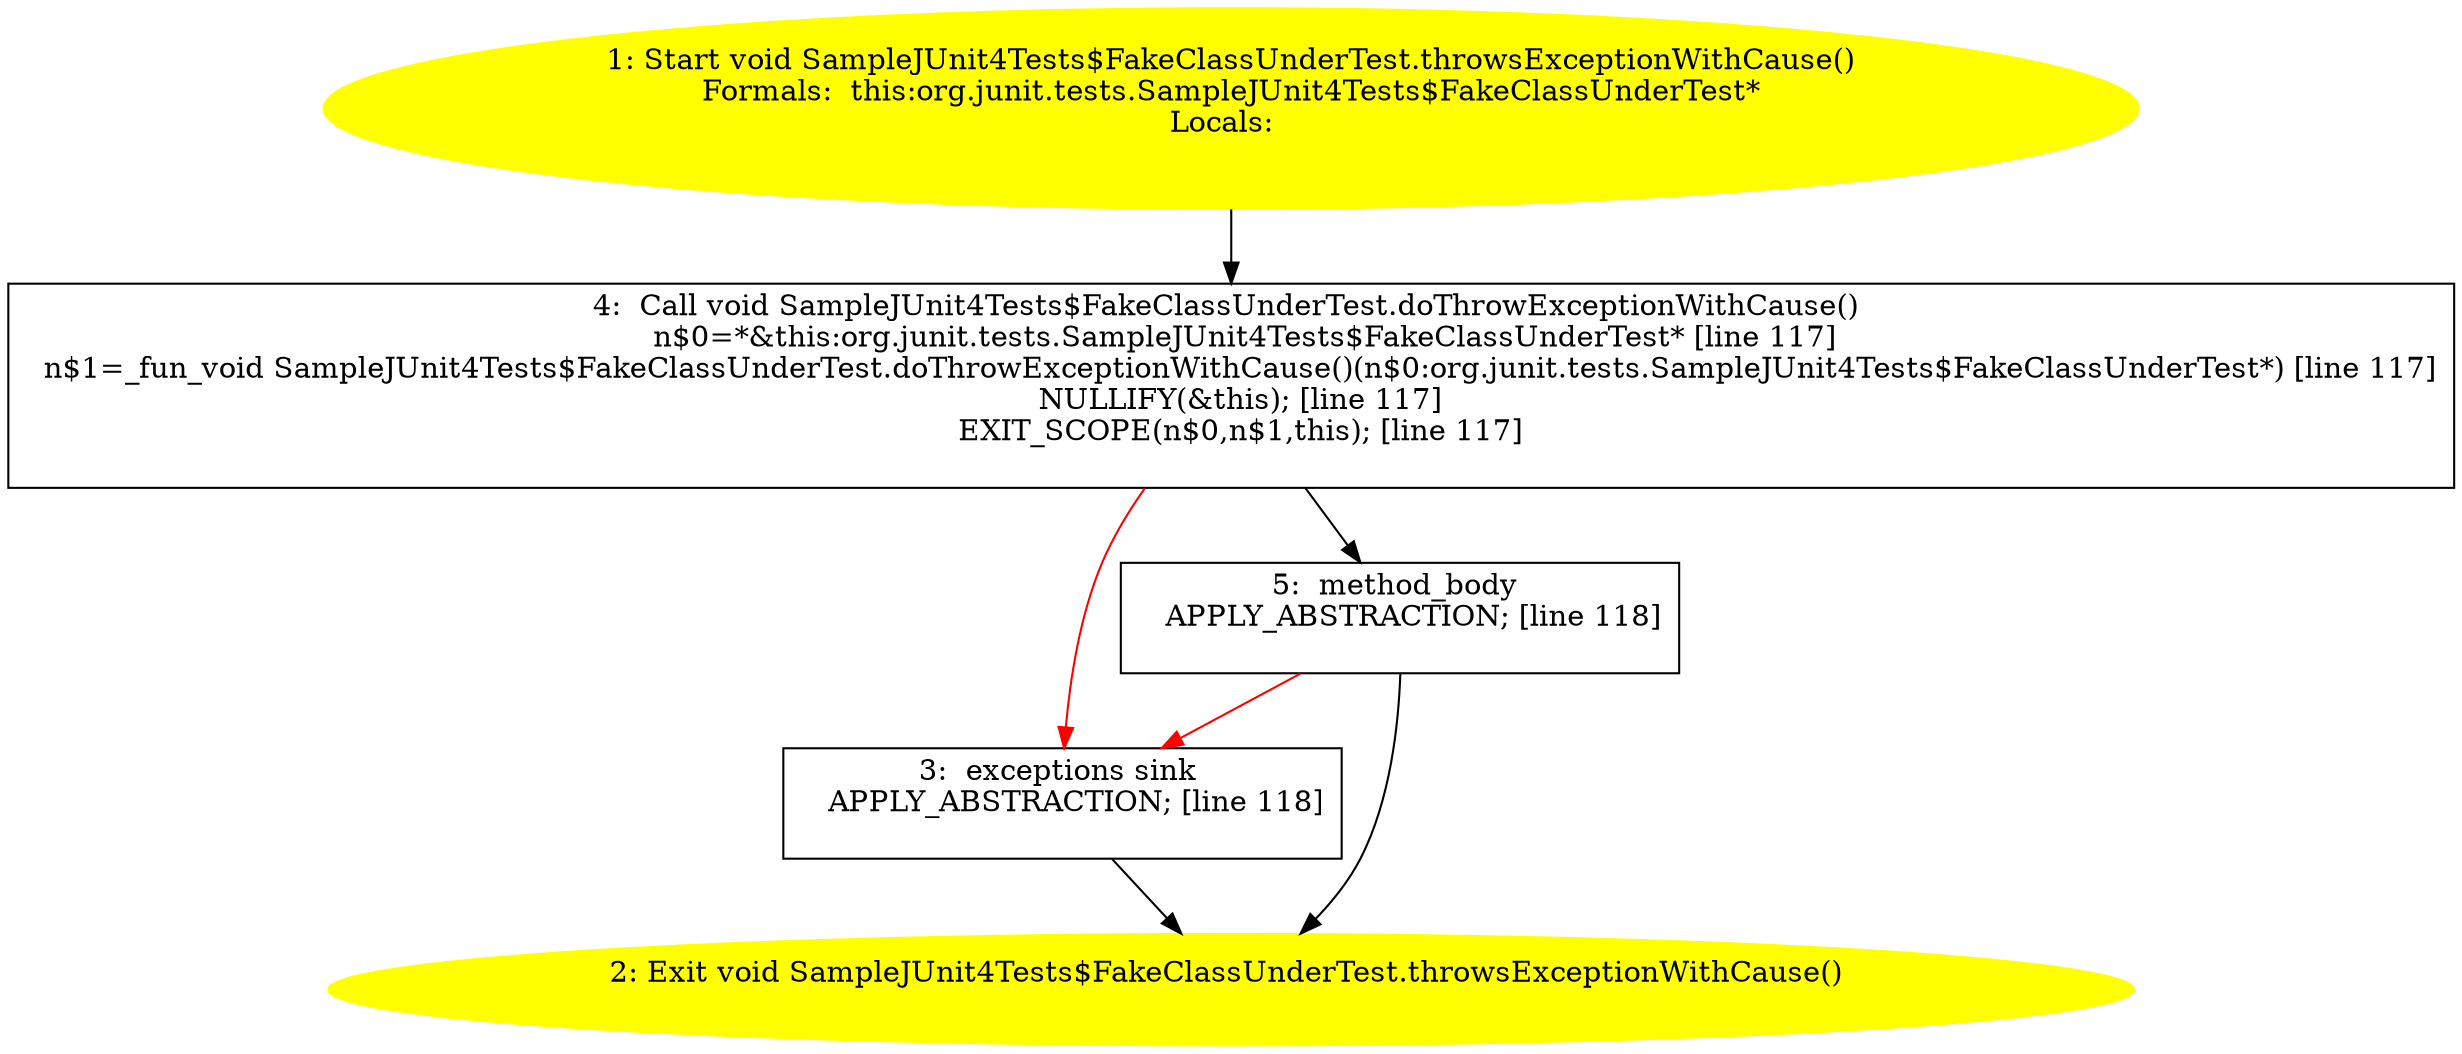 /* @generated */
digraph cfg {
"org.junit.tests.SampleJUnit4Tests$FakeClassUnderTest.throwsExceptionWithCause():void.d7ad517aeab1f89c2d6a951c4abed0d4_1" [label="1: Start void SampleJUnit4Tests$FakeClassUnderTest.throwsExceptionWithCause()\nFormals:  this:org.junit.tests.SampleJUnit4Tests$FakeClassUnderTest*\nLocals:  \n  " color=yellow style=filled]
	

	 "org.junit.tests.SampleJUnit4Tests$FakeClassUnderTest.throwsExceptionWithCause():void.d7ad517aeab1f89c2d6a951c4abed0d4_1" -> "org.junit.tests.SampleJUnit4Tests$FakeClassUnderTest.throwsExceptionWithCause():void.d7ad517aeab1f89c2d6a951c4abed0d4_4" ;
"org.junit.tests.SampleJUnit4Tests$FakeClassUnderTest.throwsExceptionWithCause():void.d7ad517aeab1f89c2d6a951c4abed0d4_2" [label="2: Exit void SampleJUnit4Tests$FakeClassUnderTest.throwsExceptionWithCause() \n  " color=yellow style=filled]
	

"org.junit.tests.SampleJUnit4Tests$FakeClassUnderTest.throwsExceptionWithCause():void.d7ad517aeab1f89c2d6a951c4abed0d4_3" [label="3:  exceptions sink \n   APPLY_ABSTRACTION; [line 118]\n " shape="box"]
	

	 "org.junit.tests.SampleJUnit4Tests$FakeClassUnderTest.throwsExceptionWithCause():void.d7ad517aeab1f89c2d6a951c4abed0d4_3" -> "org.junit.tests.SampleJUnit4Tests$FakeClassUnderTest.throwsExceptionWithCause():void.d7ad517aeab1f89c2d6a951c4abed0d4_2" ;
"org.junit.tests.SampleJUnit4Tests$FakeClassUnderTest.throwsExceptionWithCause():void.d7ad517aeab1f89c2d6a951c4abed0d4_4" [label="4:  Call void SampleJUnit4Tests$FakeClassUnderTest.doThrowExceptionWithCause() \n   n$0=*&this:org.junit.tests.SampleJUnit4Tests$FakeClassUnderTest* [line 117]\n  n$1=_fun_void SampleJUnit4Tests$FakeClassUnderTest.doThrowExceptionWithCause()(n$0:org.junit.tests.SampleJUnit4Tests$FakeClassUnderTest*) [line 117]\n  NULLIFY(&this); [line 117]\n  EXIT_SCOPE(n$0,n$1,this); [line 117]\n " shape="box"]
	

	 "org.junit.tests.SampleJUnit4Tests$FakeClassUnderTest.throwsExceptionWithCause():void.d7ad517aeab1f89c2d6a951c4abed0d4_4" -> "org.junit.tests.SampleJUnit4Tests$FakeClassUnderTest.throwsExceptionWithCause():void.d7ad517aeab1f89c2d6a951c4abed0d4_5" ;
	 "org.junit.tests.SampleJUnit4Tests$FakeClassUnderTest.throwsExceptionWithCause():void.d7ad517aeab1f89c2d6a951c4abed0d4_4" -> "org.junit.tests.SampleJUnit4Tests$FakeClassUnderTest.throwsExceptionWithCause():void.d7ad517aeab1f89c2d6a951c4abed0d4_3" [color="red" ];
"org.junit.tests.SampleJUnit4Tests$FakeClassUnderTest.throwsExceptionWithCause():void.d7ad517aeab1f89c2d6a951c4abed0d4_5" [label="5:  method_body \n   APPLY_ABSTRACTION; [line 118]\n " shape="box"]
	

	 "org.junit.tests.SampleJUnit4Tests$FakeClassUnderTest.throwsExceptionWithCause():void.d7ad517aeab1f89c2d6a951c4abed0d4_5" -> "org.junit.tests.SampleJUnit4Tests$FakeClassUnderTest.throwsExceptionWithCause():void.d7ad517aeab1f89c2d6a951c4abed0d4_2" ;
	 "org.junit.tests.SampleJUnit4Tests$FakeClassUnderTest.throwsExceptionWithCause():void.d7ad517aeab1f89c2d6a951c4abed0d4_5" -> "org.junit.tests.SampleJUnit4Tests$FakeClassUnderTest.throwsExceptionWithCause():void.d7ad517aeab1f89c2d6a951c4abed0d4_3" [color="red" ];
}
